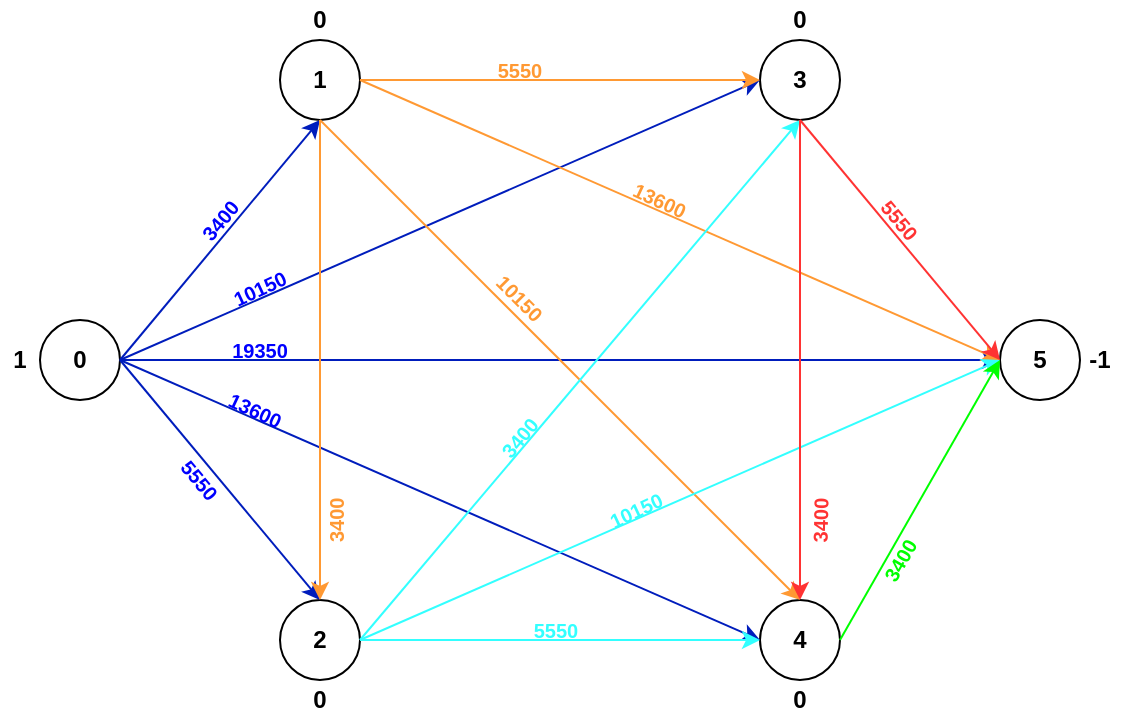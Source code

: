 <mxfile version="14.4.3" type="device"><diagram id="wThC0ehXAJ2NCH0y0Ky8" name="Page-1"><mxGraphModel dx="716" dy="361" grid="1" gridSize="10" guides="1" tooltips="1" connect="1" arrows="1" fold="1" page="1" pageScale="1" pageWidth="850" pageHeight="1100" math="0" shadow="0"><root><mxCell id="0"/><mxCell id="1" parent="0"/><mxCell id="8IHRuvas68S-kI4Hlbfv-1" value="&lt;b&gt;0&lt;/b&gt;" style="ellipse;whiteSpace=wrap;html=1;aspect=fixed;" vertex="1" parent="1"><mxGeometry x="80" y="180" width="40" height="40" as="geometry"/></mxCell><mxCell id="8IHRuvas68S-kI4Hlbfv-2" value="&lt;b&gt;1&lt;/b&gt;" style="ellipse;whiteSpace=wrap;html=1;aspect=fixed;" vertex="1" parent="1"><mxGeometry x="200" y="40" width="40" height="40" as="geometry"/></mxCell><mxCell id="8IHRuvas68S-kI4Hlbfv-3" value="&lt;b&gt;2&lt;/b&gt;" style="ellipse;whiteSpace=wrap;html=1;aspect=fixed;" vertex="1" parent="1"><mxGeometry x="200" y="320" width="40" height="40" as="geometry"/></mxCell><mxCell id="8IHRuvas68S-kI4Hlbfv-4" value="&lt;b&gt;3&lt;/b&gt;" style="ellipse;whiteSpace=wrap;html=1;aspect=fixed;" vertex="1" parent="1"><mxGeometry x="440" y="40" width="40" height="40" as="geometry"/></mxCell><mxCell id="8IHRuvas68S-kI4Hlbfv-5" value="&lt;b&gt;4&lt;/b&gt;" style="ellipse;whiteSpace=wrap;html=1;aspect=fixed;" vertex="1" parent="1"><mxGeometry x="440" y="320" width="40" height="40" as="geometry"/></mxCell><mxCell id="8IHRuvas68S-kI4Hlbfv-6" value="&lt;b&gt;5&lt;/b&gt;" style="ellipse;whiteSpace=wrap;html=1;aspect=fixed;" vertex="1" parent="1"><mxGeometry x="560" y="180" width="40" height="40" as="geometry"/></mxCell><mxCell id="8IHRuvas68S-kI4Hlbfv-7" value="" style="endArrow=classic;html=1;exitX=1;exitY=0.5;exitDx=0;exitDy=0;fillColor=#0050ef;strokeColor=#001DBC;" edge="1" parent="1" source="8IHRuvas68S-kI4Hlbfv-1"><mxGeometry width="50" height="50" relative="1" as="geometry"><mxPoint x="400" y="320" as="sourcePoint"/><mxPoint x="220" y="80" as="targetPoint"/></mxGeometry></mxCell><mxCell id="8IHRuvas68S-kI4Hlbfv-8" value="" style="endArrow=classic;html=1;exitX=1;exitY=0.5;exitDx=0;exitDy=0;entryX=0.5;entryY=0;entryDx=0;entryDy=0;fillColor=#0050ef;strokeColor=#001DBC;" edge="1" parent="1" source="8IHRuvas68S-kI4Hlbfv-1" target="8IHRuvas68S-kI4Hlbfv-3"><mxGeometry width="50" height="50" relative="1" as="geometry"><mxPoint x="400" y="320" as="sourcePoint"/><mxPoint x="450" y="270" as="targetPoint"/></mxGeometry></mxCell><mxCell id="8IHRuvas68S-kI4Hlbfv-9" value="" style="endArrow=classic;html=1;exitX=1;exitY=0.5;exitDx=0;exitDy=0;fillColor=#0050ef;strokeColor=#001DBC;entryX=0;entryY=0.5;entryDx=0;entryDy=0;" edge="1" parent="1" source="8IHRuvas68S-kI4Hlbfv-1" target="8IHRuvas68S-kI4Hlbfv-4"><mxGeometry width="50" height="50" relative="1" as="geometry"><mxPoint x="110" y="190" as="sourcePoint"/><mxPoint x="460" y="80" as="targetPoint"/></mxGeometry></mxCell><mxCell id="8IHRuvas68S-kI4Hlbfv-10" value="" style="endArrow=classic;html=1;exitX=1;exitY=0.5;exitDx=0;exitDy=0;entryX=0;entryY=0.5;entryDx=0;entryDy=0;fillColor=#0050ef;strokeColor=#001DBC;" edge="1" parent="1" source="8IHRuvas68S-kI4Hlbfv-1" target="8IHRuvas68S-kI4Hlbfv-5"><mxGeometry width="50" height="50" relative="1" as="geometry"><mxPoint x="130" y="210" as="sourcePoint"/><mxPoint x="455.858" y="84.142" as="targetPoint"/></mxGeometry></mxCell><mxCell id="8IHRuvas68S-kI4Hlbfv-11" value="" style="endArrow=classic;html=1;entryX=0;entryY=0.5;entryDx=0;entryDy=0;exitX=1;exitY=0.5;exitDx=0;exitDy=0;fillColor=#0050ef;strokeColor=#001DBC;" edge="1" parent="1" source="8IHRuvas68S-kI4Hlbfv-1" target="8IHRuvas68S-kI4Hlbfv-6"><mxGeometry width="50" height="50" relative="1" as="geometry"><mxPoint x="130" y="210" as="sourcePoint"/><mxPoint x="455.858" y="335.858" as="targetPoint"/></mxGeometry></mxCell><mxCell id="8IHRuvas68S-kI4Hlbfv-12" value="" style="endArrow=classic;html=1;entryX=0.5;entryY=0;entryDx=0;entryDy=0;exitX=0.5;exitY=1;exitDx=0;exitDy=0;fillColor=#fff2cc;gradientColor=#ffd966;fontColor=#FF9933;strokeColor=#FF9933;" edge="1" parent="1" source="8IHRuvas68S-kI4Hlbfv-2" target="8IHRuvas68S-kI4Hlbfv-3"><mxGeometry width="50" height="50" relative="1" as="geometry"><mxPoint x="300" y="84" as="sourcePoint"/><mxPoint x="215.858" y="84.142" as="targetPoint"/></mxGeometry></mxCell><mxCell id="8IHRuvas68S-kI4Hlbfv-13" value="" style="endArrow=classic;html=1;entryX=0;entryY=0.5;entryDx=0;entryDy=0;exitX=1;exitY=0.5;exitDx=0;exitDy=0;fillColor=#fff2cc;gradientColor=#ffd966;fontColor=#FF9933;strokeColor=#FF9933;" edge="1" parent="1" source="8IHRuvas68S-kI4Hlbfv-2" target="8IHRuvas68S-kI4Hlbfv-4"><mxGeometry width="50" height="50" relative="1" as="geometry"><mxPoint x="230" y="90" as="sourcePoint"/><mxPoint x="230" y="330" as="targetPoint"/></mxGeometry></mxCell><mxCell id="8IHRuvas68S-kI4Hlbfv-14" value="" style="endArrow=classic;html=1;entryX=0.5;entryY=0;entryDx=0;entryDy=0;fillColor=#fff2cc;gradientColor=#ffd966;fontColor=#FF9933;strokeColor=#FF9933;" edge="1" parent="1" target="8IHRuvas68S-kI4Hlbfv-5"><mxGeometry width="50" height="50" relative="1" as="geometry"><mxPoint x="220" y="80" as="sourcePoint"/><mxPoint x="240" y="340" as="targetPoint"/></mxGeometry></mxCell><mxCell id="8IHRuvas68S-kI4Hlbfv-15" value="" style="endArrow=classic;html=1;fillColor=#fff2cc;entryX=0;entryY=0.5;entryDx=0;entryDy=0;exitX=1;exitY=0.5;exitDx=0;exitDy=0;gradientColor=#ffd966;fontColor=#FF9933;strokeColor=#FF9933;" edge="1" parent="1" source="8IHRuvas68S-kI4Hlbfv-2" target="8IHRuvas68S-kI4Hlbfv-6"><mxGeometry width="50" height="50" relative="1" as="geometry"><mxPoint x="220" y="80" as="sourcePoint"/><mxPoint x="570" y="190" as="targetPoint"/></mxGeometry></mxCell><mxCell id="8IHRuvas68S-kI4Hlbfv-16" value="" style="endArrow=classic;html=1;entryX=0.5;entryY=1;entryDx=0;entryDy=0;exitX=1;exitY=0.5;exitDx=0;exitDy=0;fillColor=#76608a;strokeColor=#33FFFF;" edge="1" parent="1" source="8IHRuvas68S-kI4Hlbfv-3" target="8IHRuvas68S-kI4Hlbfv-4"><mxGeometry width="50" height="50" relative="1" as="geometry"><mxPoint x="260" y="120" as="sourcePoint"/><mxPoint x="260" y="360" as="targetPoint"/></mxGeometry></mxCell><mxCell id="8IHRuvas68S-kI4Hlbfv-17" value="" style="endArrow=classic;html=1;entryX=0;entryY=0.5;entryDx=0;entryDy=0;fillColor=#76608a;strokeColor=#33FFFF;" edge="1" parent="1" target="8IHRuvas68S-kI4Hlbfv-5"><mxGeometry width="50" height="50" relative="1" as="geometry"><mxPoint x="240" y="340" as="sourcePoint"/><mxPoint x="470" y="90" as="targetPoint"/></mxGeometry></mxCell><mxCell id="8IHRuvas68S-kI4Hlbfv-18" value="" style="endArrow=classic;html=1;entryX=0;entryY=0.5;entryDx=0;entryDy=0;fillColor=#76608a;strokeColor=#33FFFF;" edge="1" parent="1" target="8IHRuvas68S-kI4Hlbfv-6"><mxGeometry width="50" height="50" relative="1" as="geometry"><mxPoint x="240" y="340" as="sourcePoint"/><mxPoint x="480" y="100" as="targetPoint"/></mxGeometry></mxCell><mxCell id="8IHRuvas68S-kI4Hlbfv-19" value="" style="endArrow=classic;html=1;fillColor=#e51400;entryX=0.5;entryY=0;entryDx=0;entryDy=0;exitX=0.5;exitY=1;exitDx=0;exitDy=0;strokeColor=#FF3333;" edge="1" parent="1" source="8IHRuvas68S-kI4Hlbfv-4" target="8IHRuvas68S-kI4Hlbfv-5"><mxGeometry width="50" height="50" relative="1" as="geometry"><mxPoint x="230" y="90" as="sourcePoint"/><mxPoint x="575.858" y="195.858" as="targetPoint"/></mxGeometry></mxCell><mxCell id="8IHRuvas68S-kI4Hlbfv-20" value="" style="endArrow=classic;html=1;fillColor=#e51400;entryX=0;entryY=0.5;entryDx=0;entryDy=0;exitX=0.5;exitY=1;exitDx=0;exitDy=0;strokeColor=#FF3333;" edge="1" parent="1" source="8IHRuvas68S-kI4Hlbfv-4" target="8IHRuvas68S-kI4Hlbfv-6"><mxGeometry width="50" height="50" relative="1" as="geometry"><mxPoint x="470" y="90" as="sourcePoint"/><mxPoint x="470" y="330" as="targetPoint"/></mxGeometry></mxCell><mxCell id="8IHRuvas68S-kI4Hlbfv-22" value="" style="endArrow=classic;html=1;fillColor=#60a917;entryX=0;entryY=0.5;entryDx=0;entryDy=0;exitX=1;exitY=0.5;exitDx=0;exitDy=0;strokeColor=#00FF00;" edge="1" parent="1" source="8IHRuvas68S-kI4Hlbfv-5" target="8IHRuvas68S-kI4Hlbfv-6"><mxGeometry width="50" height="50" relative="1" as="geometry"><mxPoint x="470" y="90" as="sourcePoint"/><mxPoint x="570" y="210" as="targetPoint"/></mxGeometry></mxCell><mxCell id="8IHRuvas68S-kI4Hlbfv-23" value="&lt;b&gt;1&lt;/b&gt;" style="text;html=1;strokeColor=none;fillColor=none;align=center;verticalAlign=middle;whiteSpace=wrap;rounded=0;" vertex="1" parent="1"><mxGeometry x="60" y="190" width="20" height="20" as="geometry"/></mxCell><mxCell id="8IHRuvas68S-kI4Hlbfv-25" value="&lt;b&gt;-1&lt;/b&gt;" style="text;html=1;strokeColor=none;fillColor=none;align=center;verticalAlign=middle;whiteSpace=wrap;rounded=0;" vertex="1" parent="1"><mxGeometry x="600" y="190" width="20" height="20" as="geometry"/></mxCell><mxCell id="8IHRuvas68S-kI4Hlbfv-26" value="&lt;b&gt;0&lt;/b&gt;" style="text;html=1;strokeColor=none;fillColor=none;align=center;verticalAlign=middle;whiteSpace=wrap;rounded=0;" vertex="1" parent="1"><mxGeometry x="200" y="360" width="40" height="20" as="geometry"/></mxCell><mxCell id="8IHRuvas68S-kI4Hlbfv-27" value="&lt;b&gt;0&lt;/b&gt;" style="text;html=1;strokeColor=none;fillColor=none;align=center;verticalAlign=middle;whiteSpace=wrap;rounded=0;" vertex="1" parent="1"><mxGeometry x="440" y="360" width="40" height="20" as="geometry"/></mxCell><mxCell id="8IHRuvas68S-kI4Hlbfv-28" value="&lt;b&gt;0&lt;/b&gt;" style="text;html=1;strokeColor=none;fillColor=none;align=center;verticalAlign=middle;whiteSpace=wrap;rounded=0;" vertex="1" parent="1"><mxGeometry x="200" y="20" width="40" height="20" as="geometry"/></mxCell><mxCell id="8IHRuvas68S-kI4Hlbfv-29" value="&lt;b&gt;0&lt;/b&gt;" style="text;html=1;strokeColor=none;fillColor=none;align=center;verticalAlign=middle;whiteSpace=wrap;rounded=0;" vertex="1" parent="1"><mxGeometry x="440" y="20" width="40" height="20" as="geometry"/></mxCell><mxCell id="8IHRuvas68S-kI4Hlbfv-30" value="&lt;font color=&quot;#0000ff&quot; style=&quot;font-size: 10px;&quot;&gt;&lt;b style=&quot;font-size: 10px;&quot;&gt;3400&lt;/b&gt;&lt;/font&gt;" style="text;html=1;strokeColor=none;fillColor=none;align=center;verticalAlign=middle;whiteSpace=wrap;rounded=0;rotation=-50;fontSize=10;" vertex="1" parent="1"><mxGeometry x="150" y="120" width="40" height="20" as="geometry"/></mxCell><mxCell id="8IHRuvas68S-kI4Hlbfv-31" value="&lt;font color=&quot;#0000ff&quot; style=&quot;font-size: 10px;&quot;&gt;&lt;b style=&quot;font-size: 10px;&quot;&gt;5550&lt;/b&gt;&lt;/font&gt;" style="text;html=1;strokeColor=none;fillColor=none;align=center;verticalAlign=middle;whiteSpace=wrap;rounded=0;rotation=50;fontSize=10;" vertex="1" parent="1"><mxGeometry x="140" y="250" width="40" height="20" as="geometry"/></mxCell><mxCell id="8IHRuvas68S-kI4Hlbfv-32" value="&lt;font color=&quot;#0000ff&quot; style=&quot;font-size: 10px;&quot;&gt;&lt;b style=&quot;font-size: 10px;&quot;&gt;10150&lt;/b&gt;&lt;/font&gt;" style="text;html=1;strokeColor=none;fillColor=none;align=center;verticalAlign=middle;whiteSpace=wrap;rounded=0;rotation=-25;fontSize=10;" vertex="1" parent="1"><mxGeometry x="170" y="159.53" width="40" height="9.53" as="geometry"/></mxCell><mxCell id="8IHRuvas68S-kI4Hlbfv-33" value="&lt;font color=&quot;#0000ff&quot; style=&quot;font-size: 10px;&quot;&gt;&lt;b style=&quot;font-size: 10px;&quot;&gt;13600&lt;/b&gt;&lt;/font&gt;" style="text;html=1;strokeColor=none;fillColor=none;align=center;verticalAlign=middle;whiteSpace=wrap;rounded=0;rotation=25;fontSize=10;" vertex="1" parent="1"><mxGeometry x="167.89" y="219.53" width="40" height="10" as="geometry"/></mxCell><mxCell id="8IHRuvas68S-kI4Hlbfv-34" value="&lt;font color=&quot;#0000ff&quot; style=&quot;font-size: 10px;&quot;&gt;&lt;b style=&quot;font-size: 10px;&quot;&gt;19350&lt;/b&gt;&lt;/font&gt;" style="text;html=1;strokeColor=none;fillColor=none;align=center;verticalAlign=middle;whiteSpace=wrap;rounded=0;rotation=0;fontSize=10;" vertex="1" parent="1"><mxGeometry x="170" y="190" width="40" height="10" as="geometry"/></mxCell><mxCell id="8IHRuvas68S-kI4Hlbfv-37" value="&lt;font style=&quot;font-size: 10px;&quot;&gt;&lt;b style=&quot;font-size: 10px;&quot;&gt;3400&lt;/b&gt;&lt;/font&gt;" style="text;html=1;strokeColor=none;fillColor=none;align=center;verticalAlign=middle;whiteSpace=wrap;rounded=0;rotation=-90;fontSize=10;fontColor=#FF9933;" vertex="1" parent="1"><mxGeometry x="207.89" y="270" width="40" height="20" as="geometry"/></mxCell><mxCell id="8IHRuvas68S-kI4Hlbfv-38" value="&lt;font style=&quot;font-size: 10px;&quot;&gt;&lt;b style=&quot;font-size: 10px;&quot;&gt;5550&lt;/b&gt;&lt;/font&gt;" style="text;html=1;strokeColor=none;fillColor=none;align=center;verticalAlign=middle;whiteSpace=wrap;rounded=0;rotation=0;fontSize=10;fontColor=#FF9933;" vertex="1" parent="1"><mxGeometry x="300" y="50" width="40" height="10" as="geometry"/></mxCell><mxCell id="8IHRuvas68S-kI4Hlbfv-39" value="&lt;font style=&quot;font-size: 10px;&quot;&gt;&lt;b style=&quot;font-size: 10px;&quot;&gt;10150&lt;/b&gt;&lt;/font&gt;" style="text;html=1;strokeColor=none;fillColor=none;align=center;verticalAlign=middle;whiteSpace=wrap;rounded=0;rotation=45;fontSize=10;fontColor=#FF9933;" vertex="1" parent="1"><mxGeometry x="300" y="159.53" width="40" height="19.06" as="geometry"/></mxCell><mxCell id="8IHRuvas68S-kI4Hlbfv-41" value="&lt;font style=&quot;font-size: 10px;&quot;&gt;&lt;b style=&quot;font-size: 10px;&quot;&gt;13600&lt;/b&gt;&lt;/font&gt;" style="text;html=1;strokeColor=none;fillColor=none;align=center;verticalAlign=middle;whiteSpace=wrap;rounded=0;rotation=25;fontSize=10;fontColor=#FF9933;" vertex="1" parent="1"><mxGeometry x="370" y="110" width="40" height="20" as="geometry"/></mxCell><mxCell id="8IHRuvas68S-kI4Hlbfv-43" value="&lt;font style=&quot;font-size: 10px;&quot;&gt;&lt;b style=&quot;font-size: 10px;&quot;&gt;3400&lt;/b&gt;&lt;/font&gt;" style="text;html=1;strokeColor=none;fillColor=none;align=center;verticalAlign=middle;whiteSpace=wrap;rounded=0;rotation=-50;fontSize=10;fontColor=#33FFFF;" vertex="1" parent="1"><mxGeometry x="299.53" y="228.52" width="40" height="21.23" as="geometry"/></mxCell><mxCell id="8IHRuvas68S-kI4Hlbfv-45" value="&lt;font style=&quot;font-size: 10px;&quot;&gt;&lt;b style=&quot;font-size: 10px;&quot;&gt;5550&lt;/b&gt;&lt;/font&gt;" style="text;html=1;strokeColor=none;fillColor=none;align=center;verticalAlign=middle;whiteSpace=wrap;rounded=0;rotation=0;fontSize=10;fontColor=#33FFFF;" vertex="1" parent="1"><mxGeometry x="317.89" y="330" width="40" height="10" as="geometry"/></mxCell><mxCell id="8IHRuvas68S-kI4Hlbfv-46" value="&lt;font style=&quot;font-size: 10px;&quot;&gt;&lt;b style=&quot;font-size: 10px;&quot;&gt;10150&lt;/b&gt;&lt;/font&gt;" style="text;html=1;strokeColor=none;fillColor=none;align=center;verticalAlign=middle;whiteSpace=wrap;rounded=0;rotation=-25;fontSize=10;fontColor=#33FFFF;" vertex="1" parent="1"><mxGeometry x="357.89" y="270" width="40" height="10" as="geometry"/></mxCell><mxCell id="8IHRuvas68S-kI4Hlbfv-47" value="&lt;font style=&quot;font-size: 10px;&quot;&gt;&lt;b style=&quot;font-size: 10px;&quot;&gt;3400&lt;/b&gt;&lt;/font&gt;" style="text;html=1;strokeColor=none;fillColor=none;align=center;verticalAlign=middle;whiteSpace=wrap;rounded=0;rotation=-89;fontSize=10;fontColor=#FF3333;" vertex="1" parent="1"><mxGeometry x="450" y="270" width="40" height="20" as="geometry"/></mxCell><mxCell id="8IHRuvas68S-kI4Hlbfv-48" value="&lt;font style=&quot;font-size: 10px;&quot;&gt;&lt;b style=&quot;font-size: 10px;&quot;&gt;3400&lt;/b&gt;&lt;/font&gt;" style="text;html=1;strokeColor=none;fillColor=none;align=center;verticalAlign=middle;whiteSpace=wrap;rounded=0;rotation=-60;fontSize=10;fontColor=#00FF00;" vertex="1" parent="1"><mxGeometry x="490" y="290" width="40" height="20" as="geometry"/></mxCell><mxCell id="8IHRuvas68S-kI4Hlbfv-49" value="&lt;font style=&quot;font-size: 10px;&quot;&gt;&lt;b style=&quot;font-size: 10px;&quot;&gt;5550&lt;/b&gt;&lt;/font&gt;" style="text;html=1;strokeColor=none;fillColor=none;align=center;verticalAlign=middle;whiteSpace=wrap;rounded=0;rotation=50;fontSize=10;fontColor=#FF3333;" vertex="1" parent="1"><mxGeometry x="490" y="120" width="40" height="20" as="geometry"/></mxCell></root></mxGraphModel></diagram></mxfile>